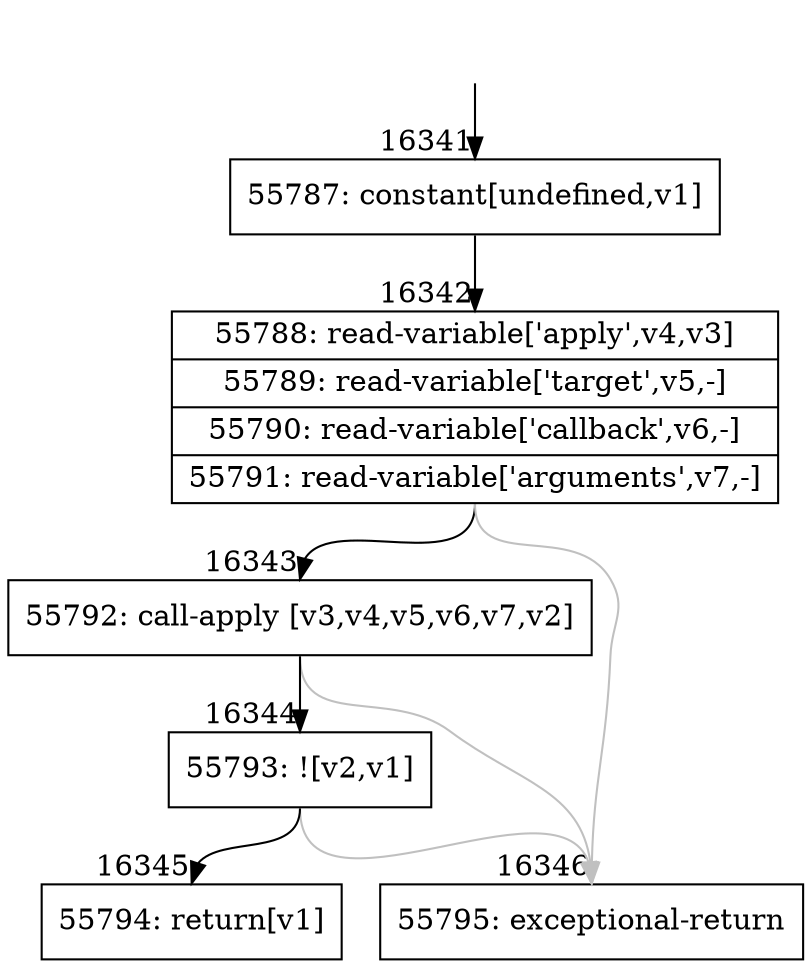 digraph {
rankdir="TD"
BB_entry1395[shape=none,label=""];
BB_entry1395 -> BB16341 [tailport=s, headport=n, headlabel="    16341"]
BB16341 [shape=record label="{55787: constant[undefined,v1]}" ] 
BB16341 -> BB16342 [tailport=s, headport=n, headlabel="      16342"]
BB16342 [shape=record label="{55788: read-variable['apply',v4,v3]|55789: read-variable['target',v5,-]|55790: read-variable['callback',v6,-]|55791: read-variable['arguments',v7,-]}" ] 
BB16342 -> BB16343 [tailport=s, headport=n, headlabel="      16343"]
BB16342 -> BB16346 [tailport=s, headport=n, color=gray, headlabel="      16346"]
BB16343 [shape=record label="{55792: call-apply [v3,v4,v5,v6,v7,v2]}" ] 
BB16343 -> BB16344 [tailport=s, headport=n, headlabel="      16344"]
BB16343 -> BB16346 [tailport=s, headport=n, color=gray]
BB16344 [shape=record label="{55793: ![v2,v1]}" ] 
BB16344 -> BB16345 [tailport=s, headport=n, headlabel="      16345"]
BB16344 -> BB16346 [tailport=s, headport=n, color=gray]
BB16345 [shape=record label="{55794: return[v1]}" ] 
BB16346 [shape=record label="{55795: exceptional-return}" ] 
//#$~ 30488
}
